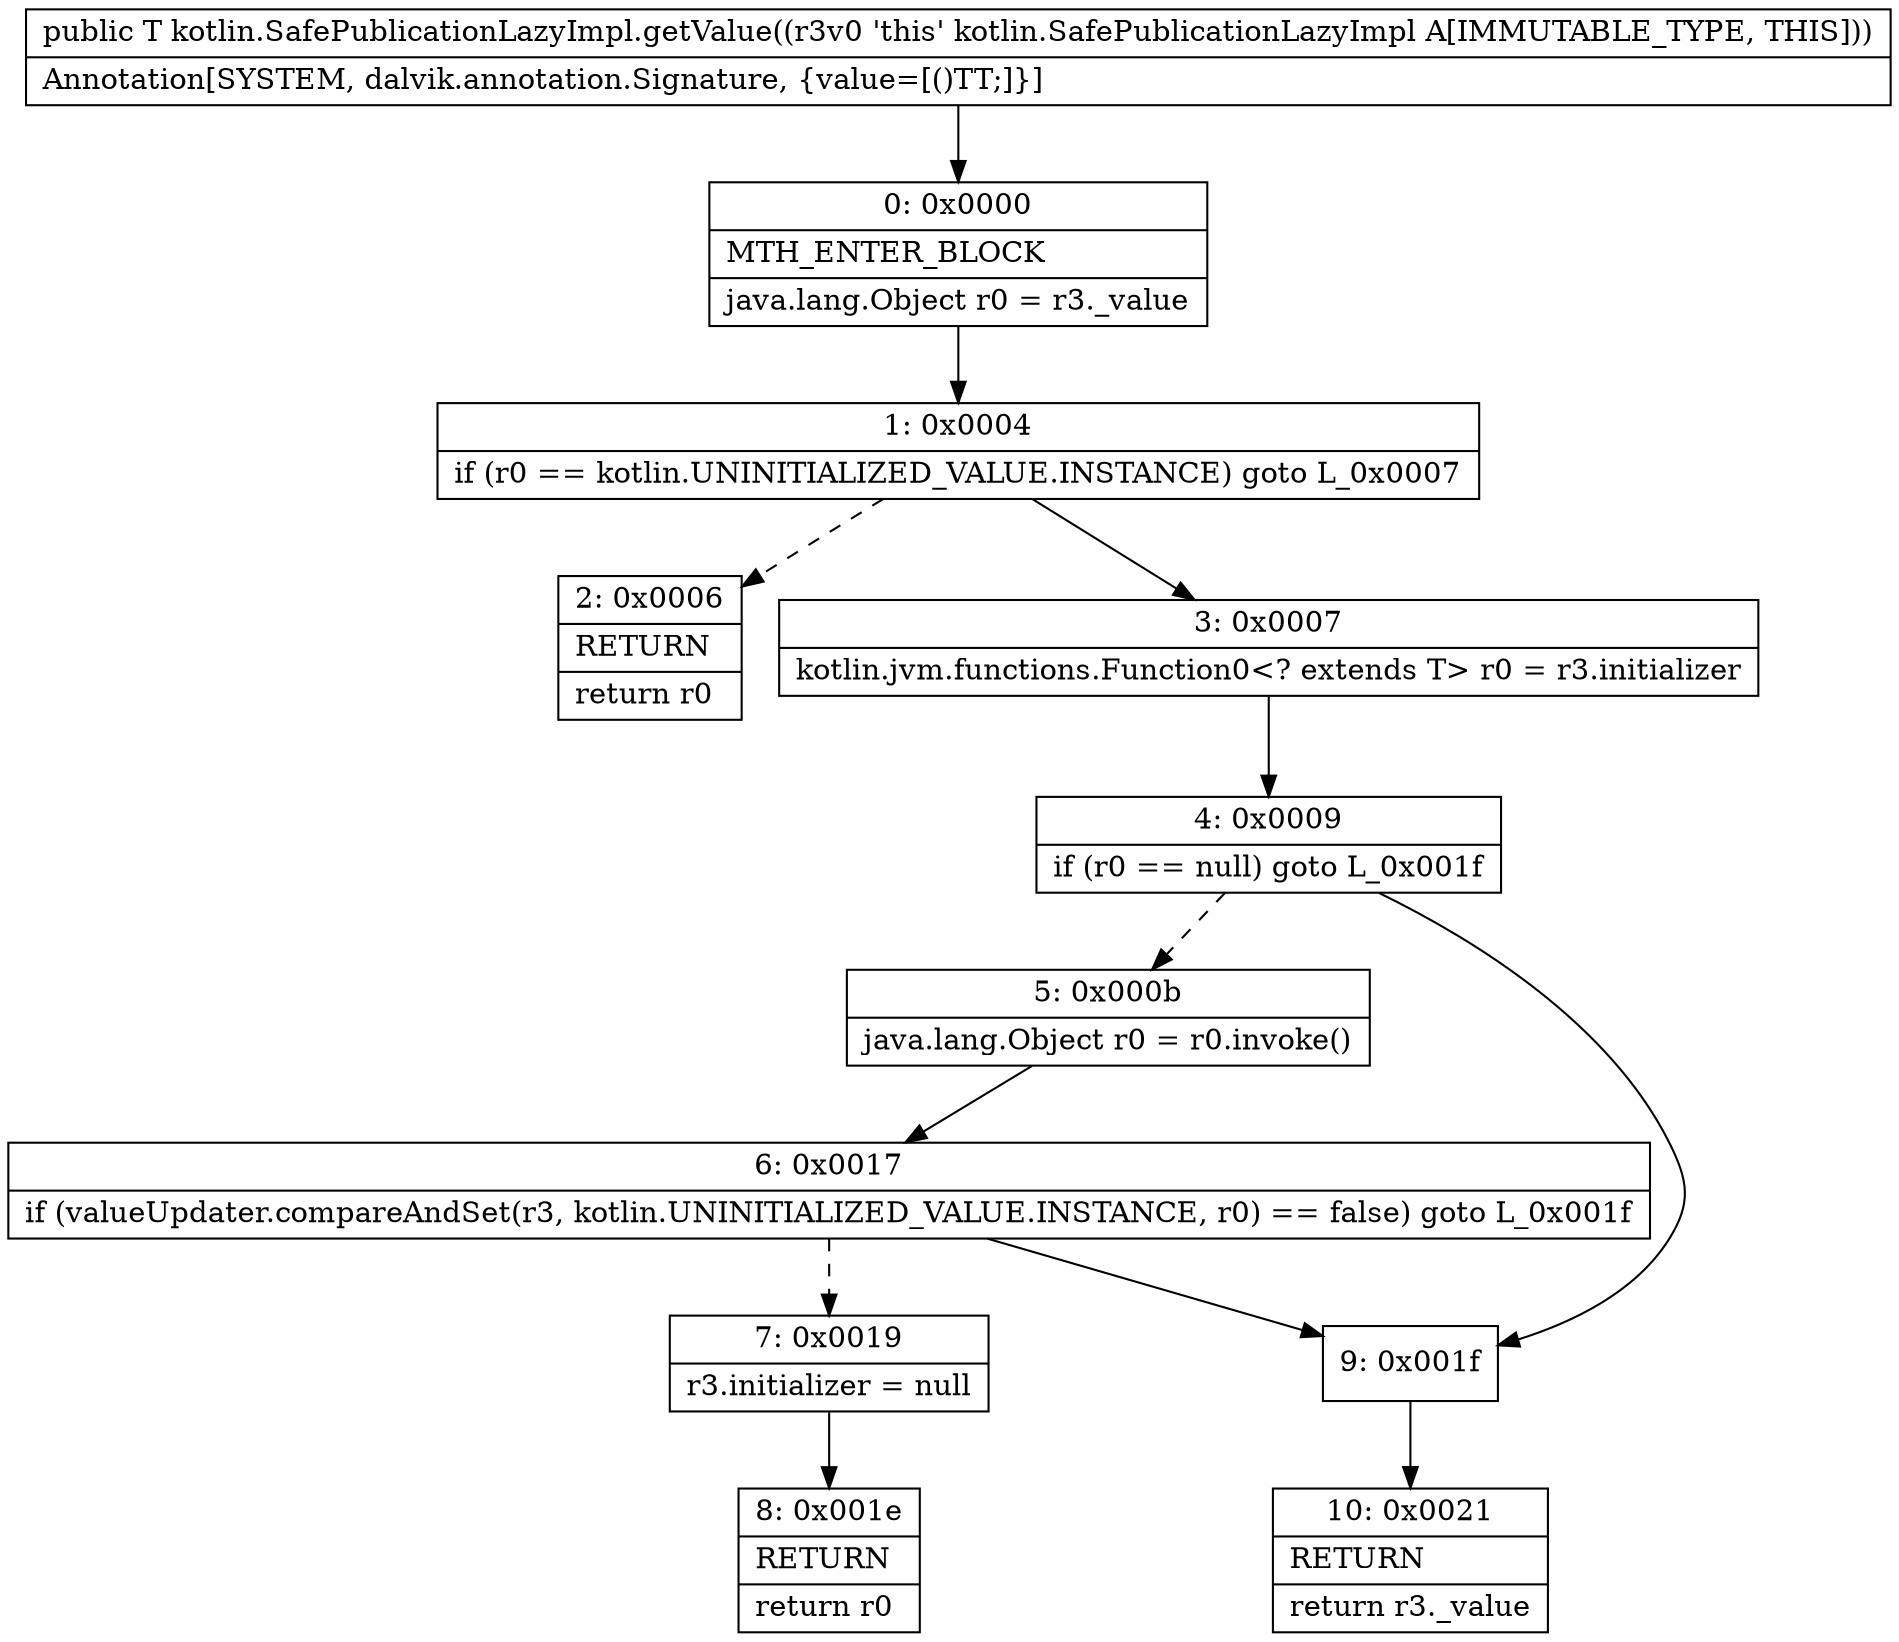 digraph "CFG forkotlin.SafePublicationLazyImpl.getValue()Ljava\/lang\/Object;" {
Node_0 [shape=record,label="{0\:\ 0x0000|MTH_ENTER_BLOCK\l|java.lang.Object r0 = r3._value\l}"];
Node_1 [shape=record,label="{1\:\ 0x0004|if (r0 == kotlin.UNINITIALIZED_VALUE.INSTANCE) goto L_0x0007\l}"];
Node_2 [shape=record,label="{2\:\ 0x0006|RETURN\l|return r0\l}"];
Node_3 [shape=record,label="{3\:\ 0x0007|kotlin.jvm.functions.Function0\<? extends T\> r0 = r3.initializer\l}"];
Node_4 [shape=record,label="{4\:\ 0x0009|if (r0 == null) goto L_0x001f\l}"];
Node_5 [shape=record,label="{5\:\ 0x000b|java.lang.Object r0 = r0.invoke()\l}"];
Node_6 [shape=record,label="{6\:\ 0x0017|if (valueUpdater.compareAndSet(r3, kotlin.UNINITIALIZED_VALUE.INSTANCE, r0) == false) goto L_0x001f\l}"];
Node_7 [shape=record,label="{7\:\ 0x0019|r3.initializer = null\l}"];
Node_8 [shape=record,label="{8\:\ 0x001e|RETURN\l|return r0\l}"];
Node_9 [shape=record,label="{9\:\ 0x001f}"];
Node_10 [shape=record,label="{10\:\ 0x0021|RETURN\l|return r3._value\l}"];
MethodNode[shape=record,label="{public T kotlin.SafePublicationLazyImpl.getValue((r3v0 'this' kotlin.SafePublicationLazyImpl A[IMMUTABLE_TYPE, THIS]))  | Annotation[SYSTEM, dalvik.annotation.Signature, \{value=[()TT;]\}]\l}"];
MethodNode -> Node_0;
Node_0 -> Node_1;
Node_1 -> Node_2[style=dashed];
Node_1 -> Node_3;
Node_3 -> Node_4;
Node_4 -> Node_5[style=dashed];
Node_4 -> Node_9;
Node_5 -> Node_6;
Node_6 -> Node_7[style=dashed];
Node_6 -> Node_9;
Node_7 -> Node_8;
Node_9 -> Node_10;
}


